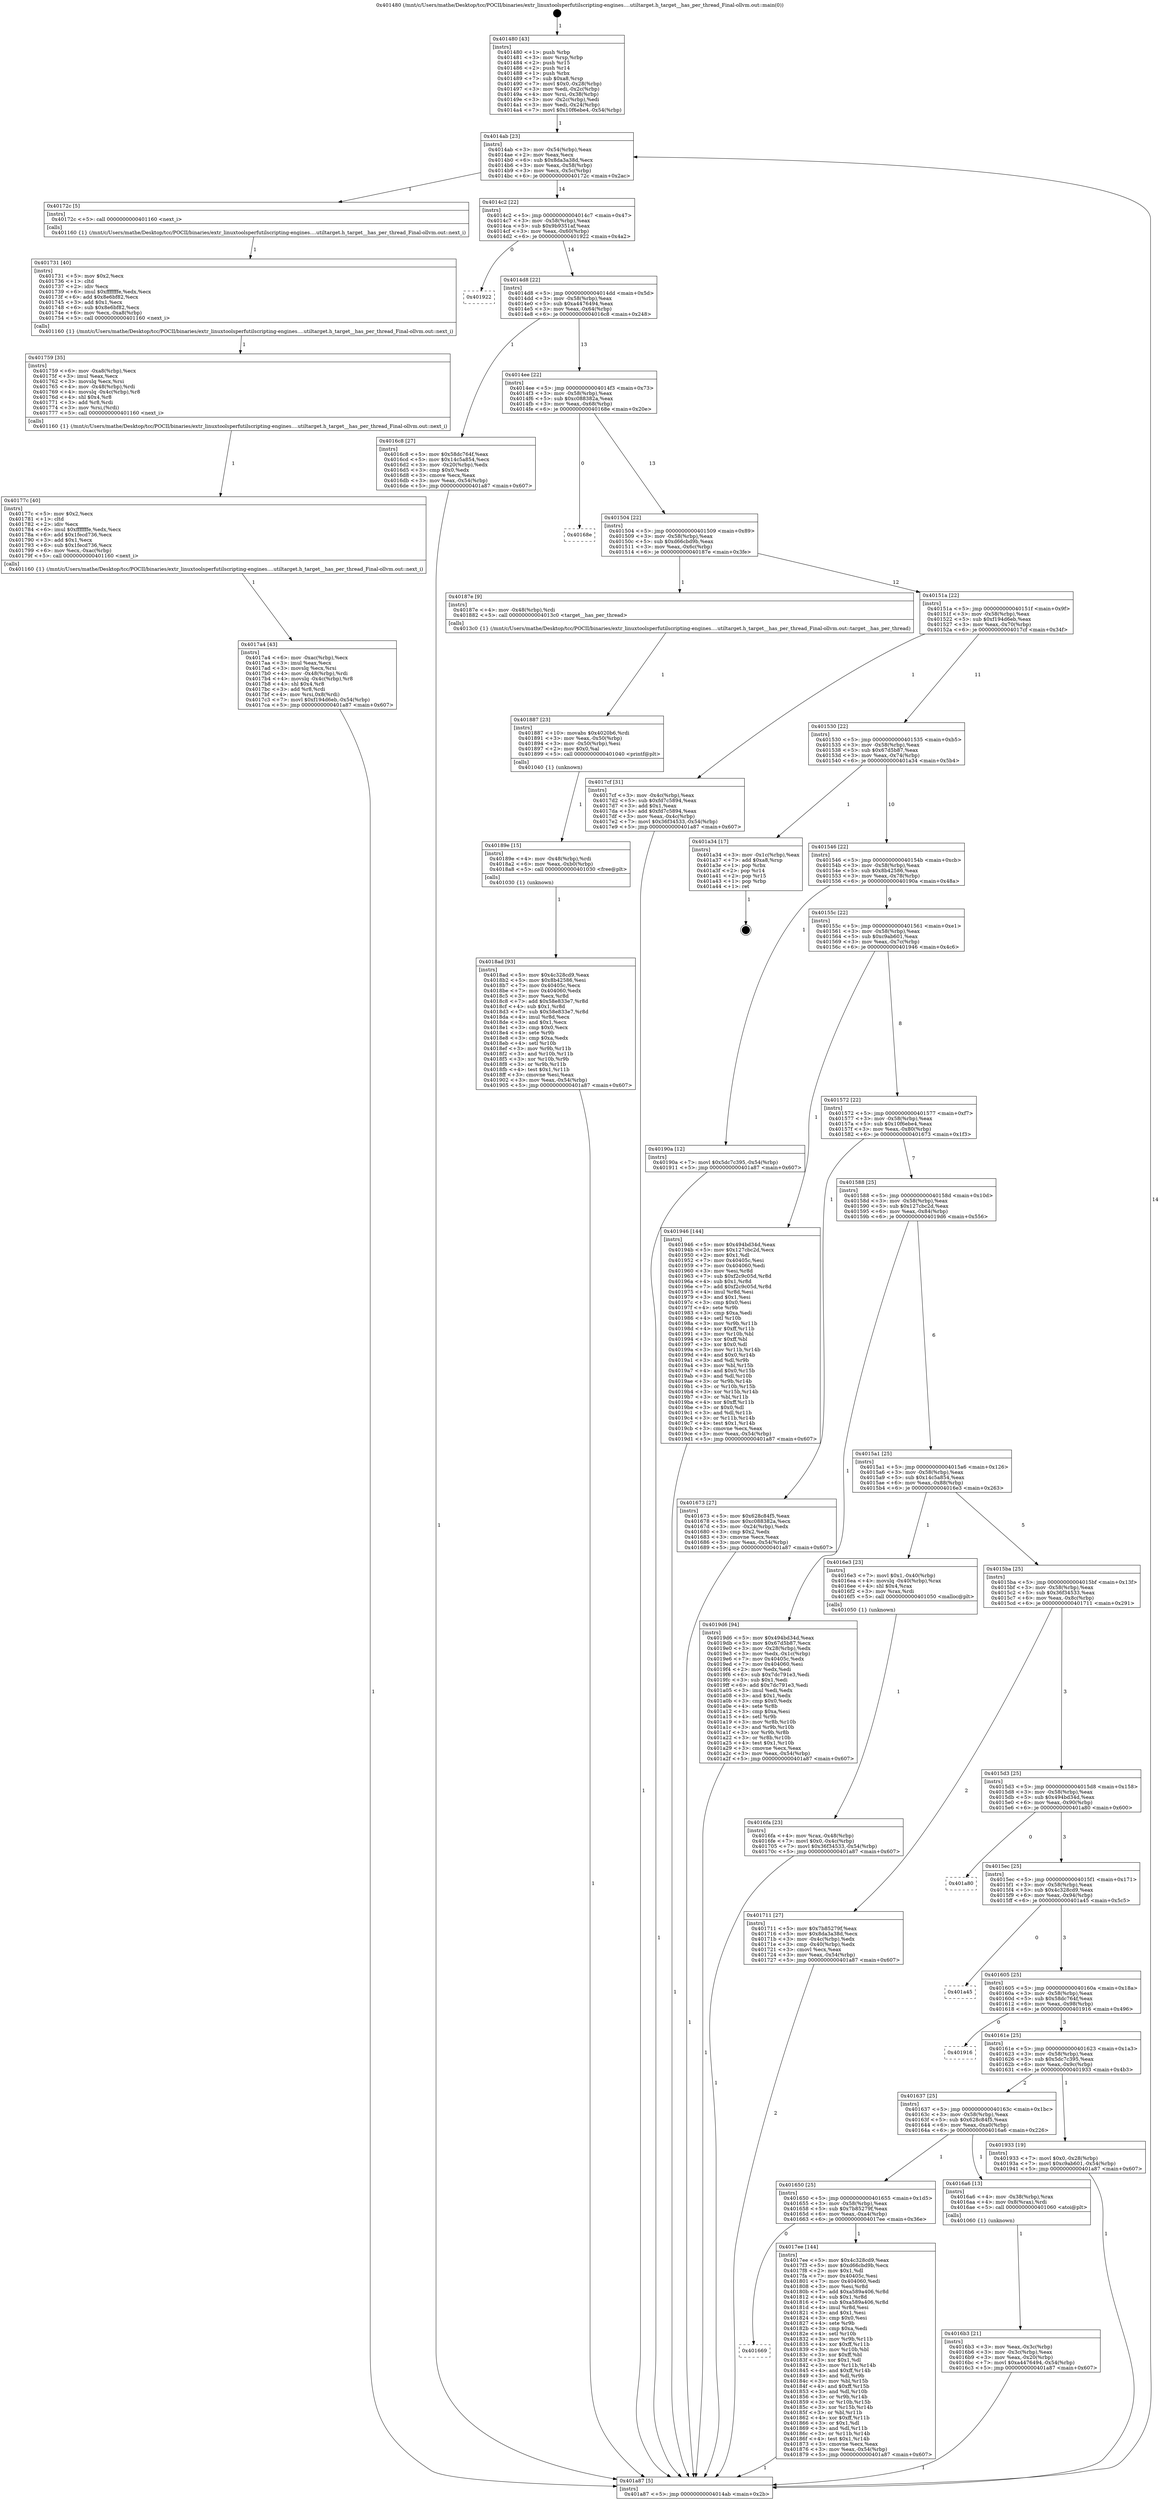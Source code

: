 digraph "0x401480" {
  label = "0x401480 (/mnt/c/Users/mathe/Desktop/tcc/POCII/binaries/extr_linuxtoolsperfutilscripting-engines....utiltarget.h_target__has_per_thread_Final-ollvm.out::main(0))"
  labelloc = "t"
  node[shape=record]

  Entry [label="",width=0.3,height=0.3,shape=circle,fillcolor=black,style=filled]
  "0x4014ab" [label="{
     0x4014ab [23]\l
     | [instrs]\l
     &nbsp;&nbsp;0x4014ab \<+3\>: mov -0x54(%rbp),%eax\l
     &nbsp;&nbsp;0x4014ae \<+2\>: mov %eax,%ecx\l
     &nbsp;&nbsp;0x4014b0 \<+6\>: sub $0x8da3a38d,%ecx\l
     &nbsp;&nbsp;0x4014b6 \<+3\>: mov %eax,-0x58(%rbp)\l
     &nbsp;&nbsp;0x4014b9 \<+3\>: mov %ecx,-0x5c(%rbp)\l
     &nbsp;&nbsp;0x4014bc \<+6\>: je 000000000040172c \<main+0x2ac\>\l
  }"]
  "0x40172c" [label="{
     0x40172c [5]\l
     | [instrs]\l
     &nbsp;&nbsp;0x40172c \<+5\>: call 0000000000401160 \<next_i\>\l
     | [calls]\l
     &nbsp;&nbsp;0x401160 \{1\} (/mnt/c/Users/mathe/Desktop/tcc/POCII/binaries/extr_linuxtoolsperfutilscripting-engines....utiltarget.h_target__has_per_thread_Final-ollvm.out::next_i)\l
  }"]
  "0x4014c2" [label="{
     0x4014c2 [22]\l
     | [instrs]\l
     &nbsp;&nbsp;0x4014c2 \<+5\>: jmp 00000000004014c7 \<main+0x47\>\l
     &nbsp;&nbsp;0x4014c7 \<+3\>: mov -0x58(%rbp),%eax\l
     &nbsp;&nbsp;0x4014ca \<+5\>: sub $0x9b9351af,%eax\l
     &nbsp;&nbsp;0x4014cf \<+3\>: mov %eax,-0x60(%rbp)\l
     &nbsp;&nbsp;0x4014d2 \<+6\>: je 0000000000401922 \<main+0x4a2\>\l
  }"]
  Exit [label="",width=0.3,height=0.3,shape=circle,fillcolor=black,style=filled,peripheries=2]
  "0x401922" [label="{
     0x401922\l
  }", style=dashed]
  "0x4014d8" [label="{
     0x4014d8 [22]\l
     | [instrs]\l
     &nbsp;&nbsp;0x4014d8 \<+5\>: jmp 00000000004014dd \<main+0x5d\>\l
     &nbsp;&nbsp;0x4014dd \<+3\>: mov -0x58(%rbp),%eax\l
     &nbsp;&nbsp;0x4014e0 \<+5\>: sub $0xa4476494,%eax\l
     &nbsp;&nbsp;0x4014e5 \<+3\>: mov %eax,-0x64(%rbp)\l
     &nbsp;&nbsp;0x4014e8 \<+6\>: je 00000000004016c8 \<main+0x248\>\l
  }"]
  "0x4018ad" [label="{
     0x4018ad [93]\l
     | [instrs]\l
     &nbsp;&nbsp;0x4018ad \<+5\>: mov $0x4c328cd9,%eax\l
     &nbsp;&nbsp;0x4018b2 \<+5\>: mov $0x8b42586,%esi\l
     &nbsp;&nbsp;0x4018b7 \<+7\>: mov 0x40405c,%ecx\l
     &nbsp;&nbsp;0x4018be \<+7\>: mov 0x404060,%edx\l
     &nbsp;&nbsp;0x4018c5 \<+3\>: mov %ecx,%r8d\l
     &nbsp;&nbsp;0x4018c8 \<+7\>: add $0x58e833e7,%r8d\l
     &nbsp;&nbsp;0x4018cf \<+4\>: sub $0x1,%r8d\l
     &nbsp;&nbsp;0x4018d3 \<+7\>: sub $0x58e833e7,%r8d\l
     &nbsp;&nbsp;0x4018da \<+4\>: imul %r8d,%ecx\l
     &nbsp;&nbsp;0x4018de \<+3\>: and $0x1,%ecx\l
     &nbsp;&nbsp;0x4018e1 \<+3\>: cmp $0x0,%ecx\l
     &nbsp;&nbsp;0x4018e4 \<+4\>: sete %r9b\l
     &nbsp;&nbsp;0x4018e8 \<+3\>: cmp $0xa,%edx\l
     &nbsp;&nbsp;0x4018eb \<+4\>: setl %r10b\l
     &nbsp;&nbsp;0x4018ef \<+3\>: mov %r9b,%r11b\l
     &nbsp;&nbsp;0x4018f2 \<+3\>: and %r10b,%r11b\l
     &nbsp;&nbsp;0x4018f5 \<+3\>: xor %r10b,%r9b\l
     &nbsp;&nbsp;0x4018f8 \<+3\>: or %r9b,%r11b\l
     &nbsp;&nbsp;0x4018fb \<+4\>: test $0x1,%r11b\l
     &nbsp;&nbsp;0x4018ff \<+3\>: cmovne %esi,%eax\l
     &nbsp;&nbsp;0x401902 \<+3\>: mov %eax,-0x54(%rbp)\l
     &nbsp;&nbsp;0x401905 \<+5\>: jmp 0000000000401a87 \<main+0x607\>\l
  }"]
  "0x4016c8" [label="{
     0x4016c8 [27]\l
     | [instrs]\l
     &nbsp;&nbsp;0x4016c8 \<+5\>: mov $0x58dc764f,%eax\l
     &nbsp;&nbsp;0x4016cd \<+5\>: mov $0x14c5a854,%ecx\l
     &nbsp;&nbsp;0x4016d2 \<+3\>: mov -0x20(%rbp),%edx\l
     &nbsp;&nbsp;0x4016d5 \<+3\>: cmp $0x0,%edx\l
     &nbsp;&nbsp;0x4016d8 \<+3\>: cmove %ecx,%eax\l
     &nbsp;&nbsp;0x4016db \<+3\>: mov %eax,-0x54(%rbp)\l
     &nbsp;&nbsp;0x4016de \<+5\>: jmp 0000000000401a87 \<main+0x607\>\l
  }"]
  "0x4014ee" [label="{
     0x4014ee [22]\l
     | [instrs]\l
     &nbsp;&nbsp;0x4014ee \<+5\>: jmp 00000000004014f3 \<main+0x73\>\l
     &nbsp;&nbsp;0x4014f3 \<+3\>: mov -0x58(%rbp),%eax\l
     &nbsp;&nbsp;0x4014f6 \<+5\>: sub $0xc088382a,%eax\l
     &nbsp;&nbsp;0x4014fb \<+3\>: mov %eax,-0x68(%rbp)\l
     &nbsp;&nbsp;0x4014fe \<+6\>: je 000000000040168e \<main+0x20e\>\l
  }"]
  "0x40189e" [label="{
     0x40189e [15]\l
     | [instrs]\l
     &nbsp;&nbsp;0x40189e \<+4\>: mov -0x48(%rbp),%rdi\l
     &nbsp;&nbsp;0x4018a2 \<+6\>: mov %eax,-0xb0(%rbp)\l
     &nbsp;&nbsp;0x4018a8 \<+5\>: call 0000000000401030 \<free@plt\>\l
     | [calls]\l
     &nbsp;&nbsp;0x401030 \{1\} (unknown)\l
  }"]
  "0x40168e" [label="{
     0x40168e\l
  }", style=dashed]
  "0x401504" [label="{
     0x401504 [22]\l
     | [instrs]\l
     &nbsp;&nbsp;0x401504 \<+5\>: jmp 0000000000401509 \<main+0x89\>\l
     &nbsp;&nbsp;0x401509 \<+3\>: mov -0x58(%rbp),%eax\l
     &nbsp;&nbsp;0x40150c \<+5\>: sub $0xd66cbd9b,%eax\l
     &nbsp;&nbsp;0x401511 \<+3\>: mov %eax,-0x6c(%rbp)\l
     &nbsp;&nbsp;0x401514 \<+6\>: je 000000000040187e \<main+0x3fe\>\l
  }"]
  "0x401887" [label="{
     0x401887 [23]\l
     | [instrs]\l
     &nbsp;&nbsp;0x401887 \<+10\>: movabs $0x4020b6,%rdi\l
     &nbsp;&nbsp;0x401891 \<+3\>: mov %eax,-0x50(%rbp)\l
     &nbsp;&nbsp;0x401894 \<+3\>: mov -0x50(%rbp),%esi\l
     &nbsp;&nbsp;0x401897 \<+2\>: mov $0x0,%al\l
     &nbsp;&nbsp;0x401899 \<+5\>: call 0000000000401040 \<printf@plt\>\l
     | [calls]\l
     &nbsp;&nbsp;0x401040 \{1\} (unknown)\l
  }"]
  "0x40187e" [label="{
     0x40187e [9]\l
     | [instrs]\l
     &nbsp;&nbsp;0x40187e \<+4\>: mov -0x48(%rbp),%rdi\l
     &nbsp;&nbsp;0x401882 \<+5\>: call 00000000004013c0 \<target__has_per_thread\>\l
     | [calls]\l
     &nbsp;&nbsp;0x4013c0 \{1\} (/mnt/c/Users/mathe/Desktop/tcc/POCII/binaries/extr_linuxtoolsperfutilscripting-engines....utiltarget.h_target__has_per_thread_Final-ollvm.out::target__has_per_thread)\l
  }"]
  "0x40151a" [label="{
     0x40151a [22]\l
     | [instrs]\l
     &nbsp;&nbsp;0x40151a \<+5\>: jmp 000000000040151f \<main+0x9f\>\l
     &nbsp;&nbsp;0x40151f \<+3\>: mov -0x58(%rbp),%eax\l
     &nbsp;&nbsp;0x401522 \<+5\>: sub $0xf194d6eb,%eax\l
     &nbsp;&nbsp;0x401527 \<+3\>: mov %eax,-0x70(%rbp)\l
     &nbsp;&nbsp;0x40152a \<+6\>: je 00000000004017cf \<main+0x34f\>\l
  }"]
  "0x401669" [label="{
     0x401669\l
  }", style=dashed]
  "0x4017cf" [label="{
     0x4017cf [31]\l
     | [instrs]\l
     &nbsp;&nbsp;0x4017cf \<+3\>: mov -0x4c(%rbp),%eax\l
     &nbsp;&nbsp;0x4017d2 \<+5\>: sub $0xfd7c5894,%eax\l
     &nbsp;&nbsp;0x4017d7 \<+3\>: add $0x1,%eax\l
     &nbsp;&nbsp;0x4017da \<+5\>: add $0xfd7c5894,%eax\l
     &nbsp;&nbsp;0x4017df \<+3\>: mov %eax,-0x4c(%rbp)\l
     &nbsp;&nbsp;0x4017e2 \<+7\>: movl $0x36f34533,-0x54(%rbp)\l
     &nbsp;&nbsp;0x4017e9 \<+5\>: jmp 0000000000401a87 \<main+0x607\>\l
  }"]
  "0x401530" [label="{
     0x401530 [22]\l
     | [instrs]\l
     &nbsp;&nbsp;0x401530 \<+5\>: jmp 0000000000401535 \<main+0xb5\>\l
     &nbsp;&nbsp;0x401535 \<+3\>: mov -0x58(%rbp),%eax\l
     &nbsp;&nbsp;0x401538 \<+5\>: sub $0x67d5b87,%eax\l
     &nbsp;&nbsp;0x40153d \<+3\>: mov %eax,-0x74(%rbp)\l
     &nbsp;&nbsp;0x401540 \<+6\>: je 0000000000401a34 \<main+0x5b4\>\l
  }"]
  "0x4017ee" [label="{
     0x4017ee [144]\l
     | [instrs]\l
     &nbsp;&nbsp;0x4017ee \<+5\>: mov $0x4c328cd9,%eax\l
     &nbsp;&nbsp;0x4017f3 \<+5\>: mov $0xd66cbd9b,%ecx\l
     &nbsp;&nbsp;0x4017f8 \<+2\>: mov $0x1,%dl\l
     &nbsp;&nbsp;0x4017fa \<+7\>: mov 0x40405c,%esi\l
     &nbsp;&nbsp;0x401801 \<+7\>: mov 0x404060,%edi\l
     &nbsp;&nbsp;0x401808 \<+3\>: mov %esi,%r8d\l
     &nbsp;&nbsp;0x40180b \<+7\>: add $0xa589a406,%r8d\l
     &nbsp;&nbsp;0x401812 \<+4\>: sub $0x1,%r8d\l
     &nbsp;&nbsp;0x401816 \<+7\>: sub $0xa589a406,%r8d\l
     &nbsp;&nbsp;0x40181d \<+4\>: imul %r8d,%esi\l
     &nbsp;&nbsp;0x401821 \<+3\>: and $0x1,%esi\l
     &nbsp;&nbsp;0x401824 \<+3\>: cmp $0x0,%esi\l
     &nbsp;&nbsp;0x401827 \<+4\>: sete %r9b\l
     &nbsp;&nbsp;0x40182b \<+3\>: cmp $0xa,%edi\l
     &nbsp;&nbsp;0x40182e \<+4\>: setl %r10b\l
     &nbsp;&nbsp;0x401832 \<+3\>: mov %r9b,%r11b\l
     &nbsp;&nbsp;0x401835 \<+4\>: xor $0xff,%r11b\l
     &nbsp;&nbsp;0x401839 \<+3\>: mov %r10b,%bl\l
     &nbsp;&nbsp;0x40183c \<+3\>: xor $0xff,%bl\l
     &nbsp;&nbsp;0x40183f \<+3\>: xor $0x1,%dl\l
     &nbsp;&nbsp;0x401842 \<+3\>: mov %r11b,%r14b\l
     &nbsp;&nbsp;0x401845 \<+4\>: and $0xff,%r14b\l
     &nbsp;&nbsp;0x401849 \<+3\>: and %dl,%r9b\l
     &nbsp;&nbsp;0x40184c \<+3\>: mov %bl,%r15b\l
     &nbsp;&nbsp;0x40184f \<+4\>: and $0xff,%r15b\l
     &nbsp;&nbsp;0x401853 \<+3\>: and %dl,%r10b\l
     &nbsp;&nbsp;0x401856 \<+3\>: or %r9b,%r14b\l
     &nbsp;&nbsp;0x401859 \<+3\>: or %r10b,%r15b\l
     &nbsp;&nbsp;0x40185c \<+3\>: xor %r15b,%r14b\l
     &nbsp;&nbsp;0x40185f \<+3\>: or %bl,%r11b\l
     &nbsp;&nbsp;0x401862 \<+4\>: xor $0xff,%r11b\l
     &nbsp;&nbsp;0x401866 \<+3\>: or $0x1,%dl\l
     &nbsp;&nbsp;0x401869 \<+3\>: and %dl,%r11b\l
     &nbsp;&nbsp;0x40186c \<+3\>: or %r11b,%r14b\l
     &nbsp;&nbsp;0x40186f \<+4\>: test $0x1,%r14b\l
     &nbsp;&nbsp;0x401873 \<+3\>: cmovne %ecx,%eax\l
     &nbsp;&nbsp;0x401876 \<+3\>: mov %eax,-0x54(%rbp)\l
     &nbsp;&nbsp;0x401879 \<+5\>: jmp 0000000000401a87 \<main+0x607\>\l
  }"]
  "0x401a34" [label="{
     0x401a34 [17]\l
     | [instrs]\l
     &nbsp;&nbsp;0x401a34 \<+3\>: mov -0x1c(%rbp),%eax\l
     &nbsp;&nbsp;0x401a37 \<+7\>: add $0xa8,%rsp\l
     &nbsp;&nbsp;0x401a3e \<+1\>: pop %rbx\l
     &nbsp;&nbsp;0x401a3f \<+2\>: pop %r14\l
     &nbsp;&nbsp;0x401a41 \<+2\>: pop %r15\l
     &nbsp;&nbsp;0x401a43 \<+1\>: pop %rbp\l
     &nbsp;&nbsp;0x401a44 \<+1\>: ret\l
  }"]
  "0x401546" [label="{
     0x401546 [22]\l
     | [instrs]\l
     &nbsp;&nbsp;0x401546 \<+5\>: jmp 000000000040154b \<main+0xcb\>\l
     &nbsp;&nbsp;0x40154b \<+3\>: mov -0x58(%rbp),%eax\l
     &nbsp;&nbsp;0x40154e \<+5\>: sub $0x8b42586,%eax\l
     &nbsp;&nbsp;0x401553 \<+3\>: mov %eax,-0x78(%rbp)\l
     &nbsp;&nbsp;0x401556 \<+6\>: je 000000000040190a \<main+0x48a\>\l
  }"]
  "0x4017a4" [label="{
     0x4017a4 [43]\l
     | [instrs]\l
     &nbsp;&nbsp;0x4017a4 \<+6\>: mov -0xac(%rbp),%ecx\l
     &nbsp;&nbsp;0x4017aa \<+3\>: imul %eax,%ecx\l
     &nbsp;&nbsp;0x4017ad \<+3\>: movslq %ecx,%rsi\l
     &nbsp;&nbsp;0x4017b0 \<+4\>: mov -0x48(%rbp),%rdi\l
     &nbsp;&nbsp;0x4017b4 \<+4\>: movslq -0x4c(%rbp),%r8\l
     &nbsp;&nbsp;0x4017b8 \<+4\>: shl $0x4,%r8\l
     &nbsp;&nbsp;0x4017bc \<+3\>: add %r8,%rdi\l
     &nbsp;&nbsp;0x4017bf \<+4\>: mov %rsi,0x8(%rdi)\l
     &nbsp;&nbsp;0x4017c3 \<+7\>: movl $0xf194d6eb,-0x54(%rbp)\l
     &nbsp;&nbsp;0x4017ca \<+5\>: jmp 0000000000401a87 \<main+0x607\>\l
  }"]
  "0x40190a" [label="{
     0x40190a [12]\l
     | [instrs]\l
     &nbsp;&nbsp;0x40190a \<+7\>: movl $0x5dc7c395,-0x54(%rbp)\l
     &nbsp;&nbsp;0x401911 \<+5\>: jmp 0000000000401a87 \<main+0x607\>\l
  }"]
  "0x40155c" [label="{
     0x40155c [22]\l
     | [instrs]\l
     &nbsp;&nbsp;0x40155c \<+5\>: jmp 0000000000401561 \<main+0xe1\>\l
     &nbsp;&nbsp;0x401561 \<+3\>: mov -0x58(%rbp),%eax\l
     &nbsp;&nbsp;0x401564 \<+5\>: sub $0xc9ab601,%eax\l
     &nbsp;&nbsp;0x401569 \<+3\>: mov %eax,-0x7c(%rbp)\l
     &nbsp;&nbsp;0x40156c \<+6\>: je 0000000000401946 \<main+0x4c6\>\l
  }"]
  "0x40177c" [label="{
     0x40177c [40]\l
     | [instrs]\l
     &nbsp;&nbsp;0x40177c \<+5\>: mov $0x2,%ecx\l
     &nbsp;&nbsp;0x401781 \<+1\>: cltd\l
     &nbsp;&nbsp;0x401782 \<+2\>: idiv %ecx\l
     &nbsp;&nbsp;0x401784 \<+6\>: imul $0xfffffffe,%edx,%ecx\l
     &nbsp;&nbsp;0x40178a \<+6\>: add $0x1fecd736,%ecx\l
     &nbsp;&nbsp;0x401790 \<+3\>: add $0x1,%ecx\l
     &nbsp;&nbsp;0x401793 \<+6\>: sub $0x1fecd736,%ecx\l
     &nbsp;&nbsp;0x401799 \<+6\>: mov %ecx,-0xac(%rbp)\l
     &nbsp;&nbsp;0x40179f \<+5\>: call 0000000000401160 \<next_i\>\l
     | [calls]\l
     &nbsp;&nbsp;0x401160 \{1\} (/mnt/c/Users/mathe/Desktop/tcc/POCII/binaries/extr_linuxtoolsperfutilscripting-engines....utiltarget.h_target__has_per_thread_Final-ollvm.out::next_i)\l
  }"]
  "0x401946" [label="{
     0x401946 [144]\l
     | [instrs]\l
     &nbsp;&nbsp;0x401946 \<+5\>: mov $0x494bd34d,%eax\l
     &nbsp;&nbsp;0x40194b \<+5\>: mov $0x127cbc2d,%ecx\l
     &nbsp;&nbsp;0x401950 \<+2\>: mov $0x1,%dl\l
     &nbsp;&nbsp;0x401952 \<+7\>: mov 0x40405c,%esi\l
     &nbsp;&nbsp;0x401959 \<+7\>: mov 0x404060,%edi\l
     &nbsp;&nbsp;0x401960 \<+3\>: mov %esi,%r8d\l
     &nbsp;&nbsp;0x401963 \<+7\>: sub $0xf2c9c05d,%r8d\l
     &nbsp;&nbsp;0x40196a \<+4\>: sub $0x1,%r8d\l
     &nbsp;&nbsp;0x40196e \<+7\>: add $0xf2c9c05d,%r8d\l
     &nbsp;&nbsp;0x401975 \<+4\>: imul %r8d,%esi\l
     &nbsp;&nbsp;0x401979 \<+3\>: and $0x1,%esi\l
     &nbsp;&nbsp;0x40197c \<+3\>: cmp $0x0,%esi\l
     &nbsp;&nbsp;0x40197f \<+4\>: sete %r9b\l
     &nbsp;&nbsp;0x401983 \<+3\>: cmp $0xa,%edi\l
     &nbsp;&nbsp;0x401986 \<+4\>: setl %r10b\l
     &nbsp;&nbsp;0x40198a \<+3\>: mov %r9b,%r11b\l
     &nbsp;&nbsp;0x40198d \<+4\>: xor $0xff,%r11b\l
     &nbsp;&nbsp;0x401991 \<+3\>: mov %r10b,%bl\l
     &nbsp;&nbsp;0x401994 \<+3\>: xor $0xff,%bl\l
     &nbsp;&nbsp;0x401997 \<+3\>: xor $0x0,%dl\l
     &nbsp;&nbsp;0x40199a \<+3\>: mov %r11b,%r14b\l
     &nbsp;&nbsp;0x40199d \<+4\>: and $0x0,%r14b\l
     &nbsp;&nbsp;0x4019a1 \<+3\>: and %dl,%r9b\l
     &nbsp;&nbsp;0x4019a4 \<+3\>: mov %bl,%r15b\l
     &nbsp;&nbsp;0x4019a7 \<+4\>: and $0x0,%r15b\l
     &nbsp;&nbsp;0x4019ab \<+3\>: and %dl,%r10b\l
     &nbsp;&nbsp;0x4019ae \<+3\>: or %r9b,%r14b\l
     &nbsp;&nbsp;0x4019b1 \<+3\>: or %r10b,%r15b\l
     &nbsp;&nbsp;0x4019b4 \<+3\>: xor %r15b,%r14b\l
     &nbsp;&nbsp;0x4019b7 \<+3\>: or %bl,%r11b\l
     &nbsp;&nbsp;0x4019ba \<+4\>: xor $0xff,%r11b\l
     &nbsp;&nbsp;0x4019be \<+3\>: or $0x0,%dl\l
     &nbsp;&nbsp;0x4019c1 \<+3\>: and %dl,%r11b\l
     &nbsp;&nbsp;0x4019c4 \<+3\>: or %r11b,%r14b\l
     &nbsp;&nbsp;0x4019c7 \<+4\>: test $0x1,%r14b\l
     &nbsp;&nbsp;0x4019cb \<+3\>: cmovne %ecx,%eax\l
     &nbsp;&nbsp;0x4019ce \<+3\>: mov %eax,-0x54(%rbp)\l
     &nbsp;&nbsp;0x4019d1 \<+5\>: jmp 0000000000401a87 \<main+0x607\>\l
  }"]
  "0x401572" [label="{
     0x401572 [22]\l
     | [instrs]\l
     &nbsp;&nbsp;0x401572 \<+5\>: jmp 0000000000401577 \<main+0xf7\>\l
     &nbsp;&nbsp;0x401577 \<+3\>: mov -0x58(%rbp),%eax\l
     &nbsp;&nbsp;0x40157a \<+5\>: sub $0x10f6ebe4,%eax\l
     &nbsp;&nbsp;0x40157f \<+3\>: mov %eax,-0x80(%rbp)\l
     &nbsp;&nbsp;0x401582 \<+6\>: je 0000000000401673 \<main+0x1f3\>\l
  }"]
  "0x401759" [label="{
     0x401759 [35]\l
     | [instrs]\l
     &nbsp;&nbsp;0x401759 \<+6\>: mov -0xa8(%rbp),%ecx\l
     &nbsp;&nbsp;0x40175f \<+3\>: imul %eax,%ecx\l
     &nbsp;&nbsp;0x401762 \<+3\>: movslq %ecx,%rsi\l
     &nbsp;&nbsp;0x401765 \<+4\>: mov -0x48(%rbp),%rdi\l
     &nbsp;&nbsp;0x401769 \<+4\>: movslq -0x4c(%rbp),%r8\l
     &nbsp;&nbsp;0x40176d \<+4\>: shl $0x4,%r8\l
     &nbsp;&nbsp;0x401771 \<+3\>: add %r8,%rdi\l
     &nbsp;&nbsp;0x401774 \<+3\>: mov %rsi,(%rdi)\l
     &nbsp;&nbsp;0x401777 \<+5\>: call 0000000000401160 \<next_i\>\l
     | [calls]\l
     &nbsp;&nbsp;0x401160 \{1\} (/mnt/c/Users/mathe/Desktop/tcc/POCII/binaries/extr_linuxtoolsperfutilscripting-engines....utiltarget.h_target__has_per_thread_Final-ollvm.out::next_i)\l
  }"]
  "0x401673" [label="{
     0x401673 [27]\l
     | [instrs]\l
     &nbsp;&nbsp;0x401673 \<+5\>: mov $0x628c84f5,%eax\l
     &nbsp;&nbsp;0x401678 \<+5\>: mov $0xc088382a,%ecx\l
     &nbsp;&nbsp;0x40167d \<+3\>: mov -0x24(%rbp),%edx\l
     &nbsp;&nbsp;0x401680 \<+3\>: cmp $0x2,%edx\l
     &nbsp;&nbsp;0x401683 \<+3\>: cmovne %ecx,%eax\l
     &nbsp;&nbsp;0x401686 \<+3\>: mov %eax,-0x54(%rbp)\l
     &nbsp;&nbsp;0x401689 \<+5\>: jmp 0000000000401a87 \<main+0x607\>\l
  }"]
  "0x401588" [label="{
     0x401588 [25]\l
     | [instrs]\l
     &nbsp;&nbsp;0x401588 \<+5\>: jmp 000000000040158d \<main+0x10d\>\l
     &nbsp;&nbsp;0x40158d \<+3\>: mov -0x58(%rbp),%eax\l
     &nbsp;&nbsp;0x401590 \<+5\>: sub $0x127cbc2d,%eax\l
     &nbsp;&nbsp;0x401595 \<+6\>: mov %eax,-0x84(%rbp)\l
     &nbsp;&nbsp;0x40159b \<+6\>: je 00000000004019d6 \<main+0x556\>\l
  }"]
  "0x401a87" [label="{
     0x401a87 [5]\l
     | [instrs]\l
     &nbsp;&nbsp;0x401a87 \<+5\>: jmp 00000000004014ab \<main+0x2b\>\l
  }"]
  "0x401480" [label="{
     0x401480 [43]\l
     | [instrs]\l
     &nbsp;&nbsp;0x401480 \<+1\>: push %rbp\l
     &nbsp;&nbsp;0x401481 \<+3\>: mov %rsp,%rbp\l
     &nbsp;&nbsp;0x401484 \<+2\>: push %r15\l
     &nbsp;&nbsp;0x401486 \<+2\>: push %r14\l
     &nbsp;&nbsp;0x401488 \<+1\>: push %rbx\l
     &nbsp;&nbsp;0x401489 \<+7\>: sub $0xa8,%rsp\l
     &nbsp;&nbsp;0x401490 \<+7\>: movl $0x0,-0x28(%rbp)\l
     &nbsp;&nbsp;0x401497 \<+3\>: mov %edi,-0x2c(%rbp)\l
     &nbsp;&nbsp;0x40149a \<+4\>: mov %rsi,-0x38(%rbp)\l
     &nbsp;&nbsp;0x40149e \<+3\>: mov -0x2c(%rbp),%edi\l
     &nbsp;&nbsp;0x4014a1 \<+3\>: mov %edi,-0x24(%rbp)\l
     &nbsp;&nbsp;0x4014a4 \<+7\>: movl $0x10f6ebe4,-0x54(%rbp)\l
  }"]
  "0x401731" [label="{
     0x401731 [40]\l
     | [instrs]\l
     &nbsp;&nbsp;0x401731 \<+5\>: mov $0x2,%ecx\l
     &nbsp;&nbsp;0x401736 \<+1\>: cltd\l
     &nbsp;&nbsp;0x401737 \<+2\>: idiv %ecx\l
     &nbsp;&nbsp;0x401739 \<+6\>: imul $0xfffffffe,%edx,%ecx\l
     &nbsp;&nbsp;0x40173f \<+6\>: add $0x8e6bf82,%ecx\l
     &nbsp;&nbsp;0x401745 \<+3\>: add $0x1,%ecx\l
     &nbsp;&nbsp;0x401748 \<+6\>: sub $0x8e6bf82,%ecx\l
     &nbsp;&nbsp;0x40174e \<+6\>: mov %ecx,-0xa8(%rbp)\l
     &nbsp;&nbsp;0x401754 \<+5\>: call 0000000000401160 \<next_i\>\l
     | [calls]\l
     &nbsp;&nbsp;0x401160 \{1\} (/mnt/c/Users/mathe/Desktop/tcc/POCII/binaries/extr_linuxtoolsperfutilscripting-engines....utiltarget.h_target__has_per_thread_Final-ollvm.out::next_i)\l
  }"]
  "0x4019d6" [label="{
     0x4019d6 [94]\l
     | [instrs]\l
     &nbsp;&nbsp;0x4019d6 \<+5\>: mov $0x494bd34d,%eax\l
     &nbsp;&nbsp;0x4019db \<+5\>: mov $0x67d5b87,%ecx\l
     &nbsp;&nbsp;0x4019e0 \<+3\>: mov -0x28(%rbp),%edx\l
     &nbsp;&nbsp;0x4019e3 \<+3\>: mov %edx,-0x1c(%rbp)\l
     &nbsp;&nbsp;0x4019e6 \<+7\>: mov 0x40405c,%edx\l
     &nbsp;&nbsp;0x4019ed \<+7\>: mov 0x404060,%esi\l
     &nbsp;&nbsp;0x4019f4 \<+2\>: mov %edx,%edi\l
     &nbsp;&nbsp;0x4019f6 \<+6\>: sub $0x7dc791e3,%edi\l
     &nbsp;&nbsp;0x4019fc \<+3\>: sub $0x1,%edi\l
     &nbsp;&nbsp;0x4019ff \<+6\>: add $0x7dc791e3,%edi\l
     &nbsp;&nbsp;0x401a05 \<+3\>: imul %edi,%edx\l
     &nbsp;&nbsp;0x401a08 \<+3\>: and $0x1,%edx\l
     &nbsp;&nbsp;0x401a0b \<+3\>: cmp $0x0,%edx\l
     &nbsp;&nbsp;0x401a0e \<+4\>: sete %r8b\l
     &nbsp;&nbsp;0x401a12 \<+3\>: cmp $0xa,%esi\l
     &nbsp;&nbsp;0x401a15 \<+4\>: setl %r9b\l
     &nbsp;&nbsp;0x401a19 \<+3\>: mov %r8b,%r10b\l
     &nbsp;&nbsp;0x401a1c \<+3\>: and %r9b,%r10b\l
     &nbsp;&nbsp;0x401a1f \<+3\>: xor %r9b,%r8b\l
     &nbsp;&nbsp;0x401a22 \<+3\>: or %r8b,%r10b\l
     &nbsp;&nbsp;0x401a25 \<+4\>: test $0x1,%r10b\l
     &nbsp;&nbsp;0x401a29 \<+3\>: cmovne %ecx,%eax\l
     &nbsp;&nbsp;0x401a2c \<+3\>: mov %eax,-0x54(%rbp)\l
     &nbsp;&nbsp;0x401a2f \<+5\>: jmp 0000000000401a87 \<main+0x607\>\l
  }"]
  "0x4015a1" [label="{
     0x4015a1 [25]\l
     | [instrs]\l
     &nbsp;&nbsp;0x4015a1 \<+5\>: jmp 00000000004015a6 \<main+0x126\>\l
     &nbsp;&nbsp;0x4015a6 \<+3\>: mov -0x58(%rbp),%eax\l
     &nbsp;&nbsp;0x4015a9 \<+5\>: sub $0x14c5a854,%eax\l
     &nbsp;&nbsp;0x4015ae \<+6\>: mov %eax,-0x88(%rbp)\l
     &nbsp;&nbsp;0x4015b4 \<+6\>: je 00000000004016e3 \<main+0x263\>\l
  }"]
  "0x4016fa" [label="{
     0x4016fa [23]\l
     | [instrs]\l
     &nbsp;&nbsp;0x4016fa \<+4\>: mov %rax,-0x48(%rbp)\l
     &nbsp;&nbsp;0x4016fe \<+7\>: movl $0x0,-0x4c(%rbp)\l
     &nbsp;&nbsp;0x401705 \<+7\>: movl $0x36f34533,-0x54(%rbp)\l
     &nbsp;&nbsp;0x40170c \<+5\>: jmp 0000000000401a87 \<main+0x607\>\l
  }"]
  "0x4016e3" [label="{
     0x4016e3 [23]\l
     | [instrs]\l
     &nbsp;&nbsp;0x4016e3 \<+7\>: movl $0x1,-0x40(%rbp)\l
     &nbsp;&nbsp;0x4016ea \<+4\>: movslq -0x40(%rbp),%rax\l
     &nbsp;&nbsp;0x4016ee \<+4\>: shl $0x4,%rax\l
     &nbsp;&nbsp;0x4016f2 \<+3\>: mov %rax,%rdi\l
     &nbsp;&nbsp;0x4016f5 \<+5\>: call 0000000000401050 \<malloc@plt\>\l
     | [calls]\l
     &nbsp;&nbsp;0x401050 \{1\} (unknown)\l
  }"]
  "0x4015ba" [label="{
     0x4015ba [25]\l
     | [instrs]\l
     &nbsp;&nbsp;0x4015ba \<+5\>: jmp 00000000004015bf \<main+0x13f\>\l
     &nbsp;&nbsp;0x4015bf \<+3\>: mov -0x58(%rbp),%eax\l
     &nbsp;&nbsp;0x4015c2 \<+5\>: sub $0x36f34533,%eax\l
     &nbsp;&nbsp;0x4015c7 \<+6\>: mov %eax,-0x8c(%rbp)\l
     &nbsp;&nbsp;0x4015cd \<+6\>: je 0000000000401711 \<main+0x291\>\l
  }"]
  "0x4016b3" [label="{
     0x4016b3 [21]\l
     | [instrs]\l
     &nbsp;&nbsp;0x4016b3 \<+3\>: mov %eax,-0x3c(%rbp)\l
     &nbsp;&nbsp;0x4016b6 \<+3\>: mov -0x3c(%rbp),%eax\l
     &nbsp;&nbsp;0x4016b9 \<+3\>: mov %eax,-0x20(%rbp)\l
     &nbsp;&nbsp;0x4016bc \<+7\>: movl $0xa4476494,-0x54(%rbp)\l
     &nbsp;&nbsp;0x4016c3 \<+5\>: jmp 0000000000401a87 \<main+0x607\>\l
  }"]
  "0x401711" [label="{
     0x401711 [27]\l
     | [instrs]\l
     &nbsp;&nbsp;0x401711 \<+5\>: mov $0x7b85279f,%eax\l
     &nbsp;&nbsp;0x401716 \<+5\>: mov $0x8da3a38d,%ecx\l
     &nbsp;&nbsp;0x40171b \<+3\>: mov -0x4c(%rbp),%edx\l
     &nbsp;&nbsp;0x40171e \<+3\>: cmp -0x40(%rbp),%edx\l
     &nbsp;&nbsp;0x401721 \<+3\>: cmovl %ecx,%eax\l
     &nbsp;&nbsp;0x401724 \<+3\>: mov %eax,-0x54(%rbp)\l
     &nbsp;&nbsp;0x401727 \<+5\>: jmp 0000000000401a87 \<main+0x607\>\l
  }"]
  "0x4015d3" [label="{
     0x4015d3 [25]\l
     | [instrs]\l
     &nbsp;&nbsp;0x4015d3 \<+5\>: jmp 00000000004015d8 \<main+0x158\>\l
     &nbsp;&nbsp;0x4015d8 \<+3\>: mov -0x58(%rbp),%eax\l
     &nbsp;&nbsp;0x4015db \<+5\>: sub $0x494bd34d,%eax\l
     &nbsp;&nbsp;0x4015e0 \<+6\>: mov %eax,-0x90(%rbp)\l
     &nbsp;&nbsp;0x4015e6 \<+6\>: je 0000000000401a80 \<main+0x600\>\l
  }"]
  "0x401650" [label="{
     0x401650 [25]\l
     | [instrs]\l
     &nbsp;&nbsp;0x401650 \<+5\>: jmp 0000000000401655 \<main+0x1d5\>\l
     &nbsp;&nbsp;0x401655 \<+3\>: mov -0x58(%rbp),%eax\l
     &nbsp;&nbsp;0x401658 \<+5\>: sub $0x7b85279f,%eax\l
     &nbsp;&nbsp;0x40165d \<+6\>: mov %eax,-0xa4(%rbp)\l
     &nbsp;&nbsp;0x401663 \<+6\>: je 00000000004017ee \<main+0x36e\>\l
  }"]
  "0x401a80" [label="{
     0x401a80\l
  }", style=dashed]
  "0x4015ec" [label="{
     0x4015ec [25]\l
     | [instrs]\l
     &nbsp;&nbsp;0x4015ec \<+5\>: jmp 00000000004015f1 \<main+0x171\>\l
     &nbsp;&nbsp;0x4015f1 \<+3\>: mov -0x58(%rbp),%eax\l
     &nbsp;&nbsp;0x4015f4 \<+5\>: sub $0x4c328cd9,%eax\l
     &nbsp;&nbsp;0x4015f9 \<+6\>: mov %eax,-0x94(%rbp)\l
     &nbsp;&nbsp;0x4015ff \<+6\>: je 0000000000401a45 \<main+0x5c5\>\l
  }"]
  "0x4016a6" [label="{
     0x4016a6 [13]\l
     | [instrs]\l
     &nbsp;&nbsp;0x4016a6 \<+4\>: mov -0x38(%rbp),%rax\l
     &nbsp;&nbsp;0x4016aa \<+4\>: mov 0x8(%rax),%rdi\l
     &nbsp;&nbsp;0x4016ae \<+5\>: call 0000000000401060 \<atoi@plt\>\l
     | [calls]\l
     &nbsp;&nbsp;0x401060 \{1\} (unknown)\l
  }"]
  "0x401a45" [label="{
     0x401a45\l
  }", style=dashed]
  "0x401605" [label="{
     0x401605 [25]\l
     | [instrs]\l
     &nbsp;&nbsp;0x401605 \<+5\>: jmp 000000000040160a \<main+0x18a\>\l
     &nbsp;&nbsp;0x40160a \<+3\>: mov -0x58(%rbp),%eax\l
     &nbsp;&nbsp;0x40160d \<+5\>: sub $0x58dc764f,%eax\l
     &nbsp;&nbsp;0x401612 \<+6\>: mov %eax,-0x98(%rbp)\l
     &nbsp;&nbsp;0x401618 \<+6\>: je 0000000000401916 \<main+0x496\>\l
  }"]
  "0x401637" [label="{
     0x401637 [25]\l
     | [instrs]\l
     &nbsp;&nbsp;0x401637 \<+5\>: jmp 000000000040163c \<main+0x1bc\>\l
     &nbsp;&nbsp;0x40163c \<+3\>: mov -0x58(%rbp),%eax\l
     &nbsp;&nbsp;0x40163f \<+5\>: sub $0x628c84f5,%eax\l
     &nbsp;&nbsp;0x401644 \<+6\>: mov %eax,-0xa0(%rbp)\l
     &nbsp;&nbsp;0x40164a \<+6\>: je 00000000004016a6 \<main+0x226\>\l
  }"]
  "0x401916" [label="{
     0x401916\l
  }", style=dashed]
  "0x40161e" [label="{
     0x40161e [25]\l
     | [instrs]\l
     &nbsp;&nbsp;0x40161e \<+5\>: jmp 0000000000401623 \<main+0x1a3\>\l
     &nbsp;&nbsp;0x401623 \<+3\>: mov -0x58(%rbp),%eax\l
     &nbsp;&nbsp;0x401626 \<+5\>: sub $0x5dc7c395,%eax\l
     &nbsp;&nbsp;0x40162b \<+6\>: mov %eax,-0x9c(%rbp)\l
     &nbsp;&nbsp;0x401631 \<+6\>: je 0000000000401933 \<main+0x4b3\>\l
  }"]
  "0x401933" [label="{
     0x401933 [19]\l
     | [instrs]\l
     &nbsp;&nbsp;0x401933 \<+7\>: movl $0x0,-0x28(%rbp)\l
     &nbsp;&nbsp;0x40193a \<+7\>: movl $0xc9ab601,-0x54(%rbp)\l
     &nbsp;&nbsp;0x401941 \<+5\>: jmp 0000000000401a87 \<main+0x607\>\l
  }"]
  Entry -> "0x401480" [label=" 1"]
  "0x4014ab" -> "0x40172c" [label=" 1"]
  "0x4014ab" -> "0x4014c2" [label=" 14"]
  "0x401a34" -> Exit [label=" 1"]
  "0x4014c2" -> "0x401922" [label=" 0"]
  "0x4014c2" -> "0x4014d8" [label=" 14"]
  "0x4019d6" -> "0x401a87" [label=" 1"]
  "0x4014d8" -> "0x4016c8" [label=" 1"]
  "0x4014d8" -> "0x4014ee" [label=" 13"]
  "0x401946" -> "0x401a87" [label=" 1"]
  "0x4014ee" -> "0x40168e" [label=" 0"]
  "0x4014ee" -> "0x401504" [label=" 13"]
  "0x401933" -> "0x401a87" [label=" 1"]
  "0x401504" -> "0x40187e" [label=" 1"]
  "0x401504" -> "0x40151a" [label=" 12"]
  "0x40190a" -> "0x401a87" [label=" 1"]
  "0x40151a" -> "0x4017cf" [label=" 1"]
  "0x40151a" -> "0x401530" [label=" 11"]
  "0x4018ad" -> "0x401a87" [label=" 1"]
  "0x401530" -> "0x401a34" [label=" 1"]
  "0x401530" -> "0x401546" [label=" 10"]
  "0x40189e" -> "0x4018ad" [label=" 1"]
  "0x401546" -> "0x40190a" [label=" 1"]
  "0x401546" -> "0x40155c" [label=" 9"]
  "0x40187e" -> "0x401887" [label=" 1"]
  "0x40155c" -> "0x401946" [label=" 1"]
  "0x40155c" -> "0x401572" [label=" 8"]
  "0x4017ee" -> "0x401a87" [label=" 1"]
  "0x401572" -> "0x401673" [label=" 1"]
  "0x401572" -> "0x401588" [label=" 7"]
  "0x401673" -> "0x401a87" [label=" 1"]
  "0x401480" -> "0x4014ab" [label=" 1"]
  "0x401a87" -> "0x4014ab" [label=" 14"]
  "0x401650" -> "0x401669" [label=" 0"]
  "0x401588" -> "0x4019d6" [label=" 1"]
  "0x401588" -> "0x4015a1" [label=" 6"]
  "0x401650" -> "0x4017ee" [label=" 1"]
  "0x4015a1" -> "0x4016e3" [label=" 1"]
  "0x4015a1" -> "0x4015ba" [label=" 5"]
  "0x401887" -> "0x40189e" [label=" 1"]
  "0x4015ba" -> "0x401711" [label=" 2"]
  "0x4015ba" -> "0x4015d3" [label=" 3"]
  "0x4017cf" -> "0x401a87" [label=" 1"]
  "0x4015d3" -> "0x401a80" [label=" 0"]
  "0x4015d3" -> "0x4015ec" [label=" 3"]
  "0x4017a4" -> "0x401a87" [label=" 1"]
  "0x4015ec" -> "0x401a45" [label=" 0"]
  "0x4015ec" -> "0x401605" [label=" 3"]
  "0x40177c" -> "0x4017a4" [label=" 1"]
  "0x401605" -> "0x401916" [label=" 0"]
  "0x401605" -> "0x40161e" [label=" 3"]
  "0x401731" -> "0x401759" [label=" 1"]
  "0x40161e" -> "0x401933" [label=" 1"]
  "0x40161e" -> "0x401637" [label=" 2"]
  "0x401759" -> "0x40177c" [label=" 1"]
  "0x401637" -> "0x4016a6" [label=" 1"]
  "0x401637" -> "0x401650" [label=" 1"]
  "0x4016a6" -> "0x4016b3" [label=" 1"]
  "0x4016b3" -> "0x401a87" [label=" 1"]
  "0x4016c8" -> "0x401a87" [label=" 1"]
  "0x4016e3" -> "0x4016fa" [label=" 1"]
  "0x4016fa" -> "0x401a87" [label=" 1"]
  "0x401711" -> "0x401a87" [label=" 2"]
  "0x40172c" -> "0x401731" [label=" 1"]
}
